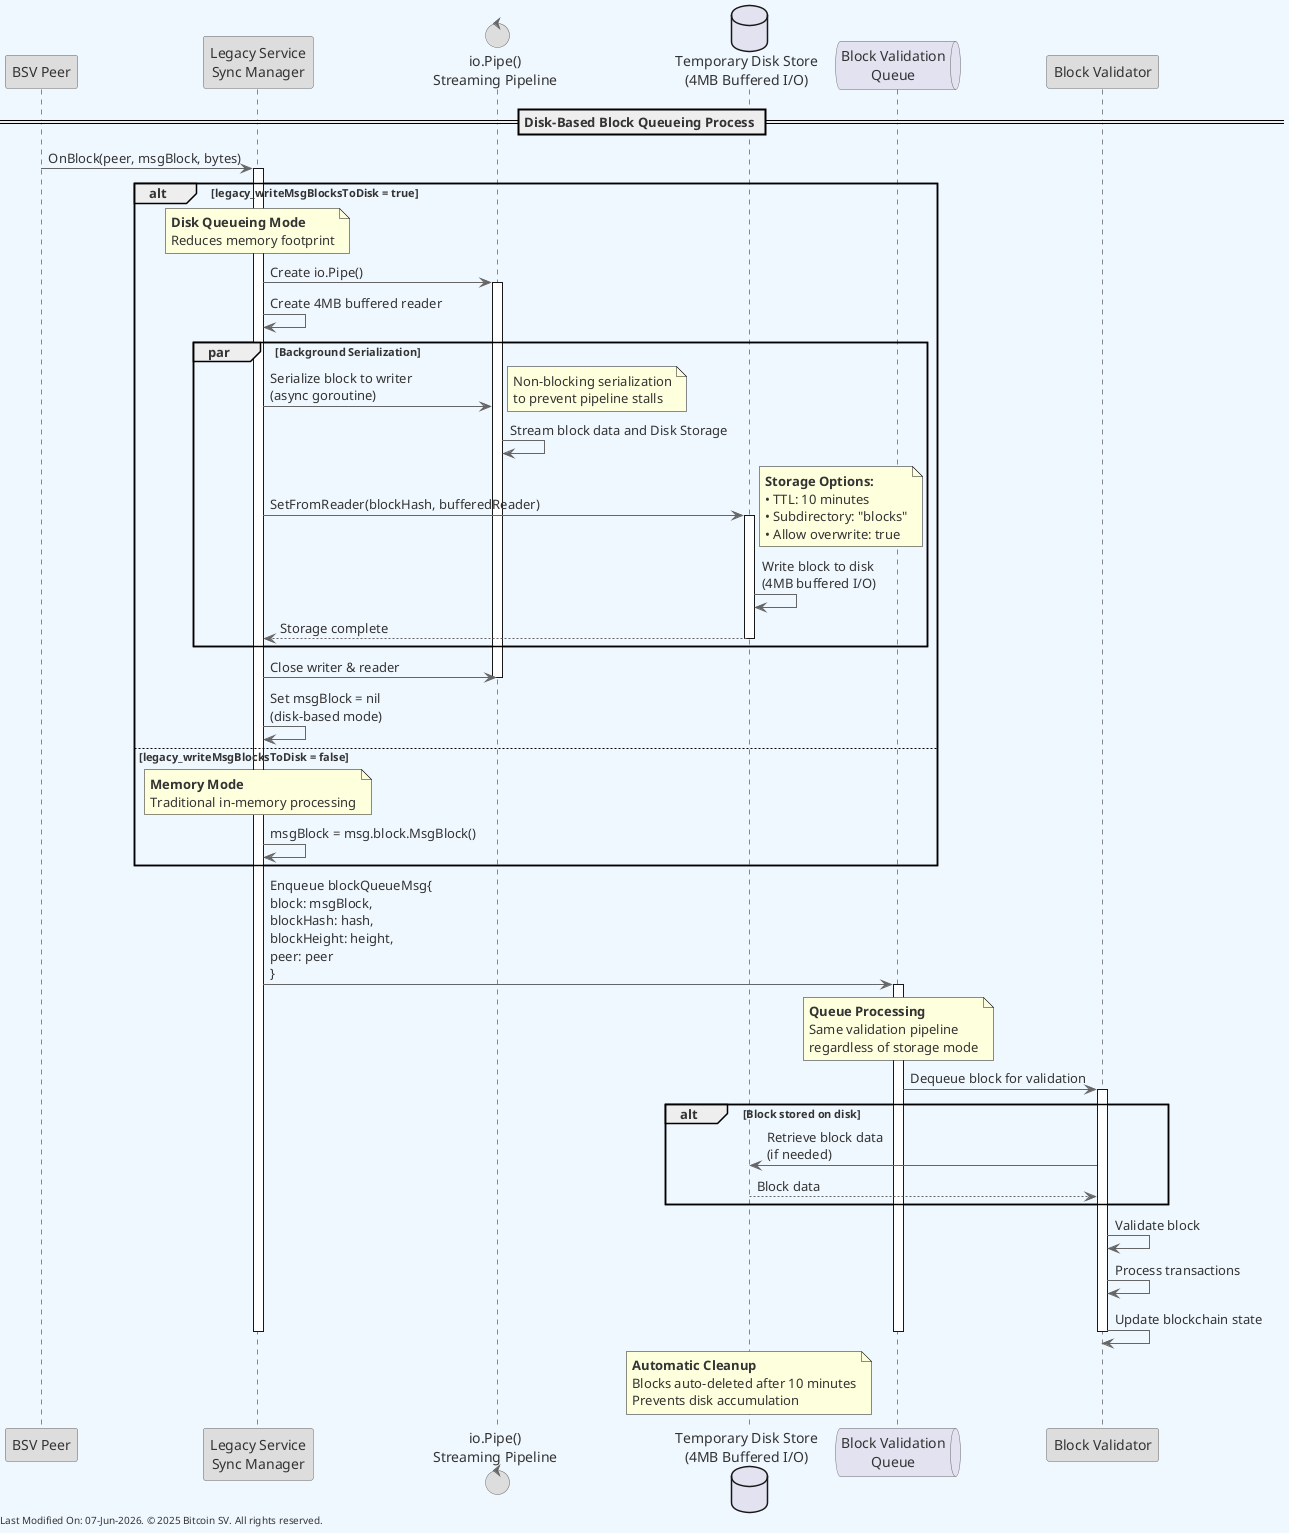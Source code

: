 @startuml disk_block_queueing
skinparam backgroundColor #F0F8FF
skinparam defaultFontColor #333333
skinparam arrowColor #666666

' Define borders for all elements
skinparam entity {
  BorderColor #666666
  BackgroundColor #DDDDDD
}

skinparam control {
  BorderColor #666666
  BackgroundColor #DDDDDD
}

skinparam participant {
  BorderColor #666666
  BackgroundColor #DDDDDD
}

skinparam queue {
  BorderColor #666666
  BackgroundColor #E2E2F0
}

participant "BSV Peer" as peer
participant "Legacy Service\nSync Manager" as syncMgr
control "io.Pipe()\nStreaming Pipeline" as pipe
database "Temporary Disk Store\n(4MB Buffered I/O)" as tempStore
queue "Block Validation\nQueue" as blockQueue
participant "Block Validator" as validator

== Disk-Based Block Queueing Process ==

peer -> syncMgr : OnBlock(peer, msgBlock, bytes)
activate syncMgr

alt legacy_writeMsgBlocksToDisk = true
    note over syncMgr : **Disk Queueing Mode**\nReduces memory footprint

    syncMgr -> pipe : Create io.Pipe()
    activate pipe

    syncMgr -> syncMgr : Create 4MB buffered reader

    par Background Serialization
        syncMgr -> pipe : Serialize block to writer\n(async goroutine)
        note right : Non-blocking serialization\nto prevent pipeline stalls
        pipe -> pipe : Stream block data and Disk Storage
        syncMgr -> tempStore : SetFromReader(blockHash, bufferedReader)
        note right : **Storage Options:**\n• TTL: 10 minutes\n• Subdirectory: "blocks"\n• Allow overwrite: true
        activate tempStore
        tempStore -> tempStore : Write block to disk\n(4MB buffered I/O)
        tempStore --> syncMgr : Storage complete
        deactivate tempStore
    end

    syncMgr -> pipe : Close writer & reader
    deactivate pipe

    syncMgr -> syncMgr : Set msgBlock = nil\n(disk-based mode)

else legacy_writeMsgBlocksToDisk = false
    note over syncMgr : **Memory Mode**\nTraditional in-memory processing
    syncMgr -> syncMgr : msgBlock = msg.block.MsgBlock()
end

syncMgr -> blockQueue : Enqueue blockQueueMsg{\nblock: msgBlock,\nblockHash: hash,\nblockHeight: height,\npeer: peer\n}
activate blockQueue

note over blockQueue : **Queue Processing**\nSame validation pipeline\nregardless of storage mode

blockQueue -> validator : Dequeue block for validation
activate validator

alt Block stored on disk
    validator -> tempStore : Retrieve block data\n(if needed)
    tempStore --> validator : Block data
end

validator -> validator : Validate block
validator -> validator : Process transactions
validator -> validator : Update blockchain state

deactivate validator
deactivate blockQueue

note over tempStore : **Automatic Cleanup**\nBlocks auto-deleted after 10 minutes\nPrevents disk accumulation

deactivate syncMgr

left footer "Legacy Service - Disk-Based Block Queueing \n Last Modified On: %date("dd-MMM-yyyy"). © 2025 Bitcoin SV. All rights reserved."

left footer "Last Modified On: %date("dd-MMM-yyyy"). © 2025 Bitcoin SV. All rights reserved."

@enduml
